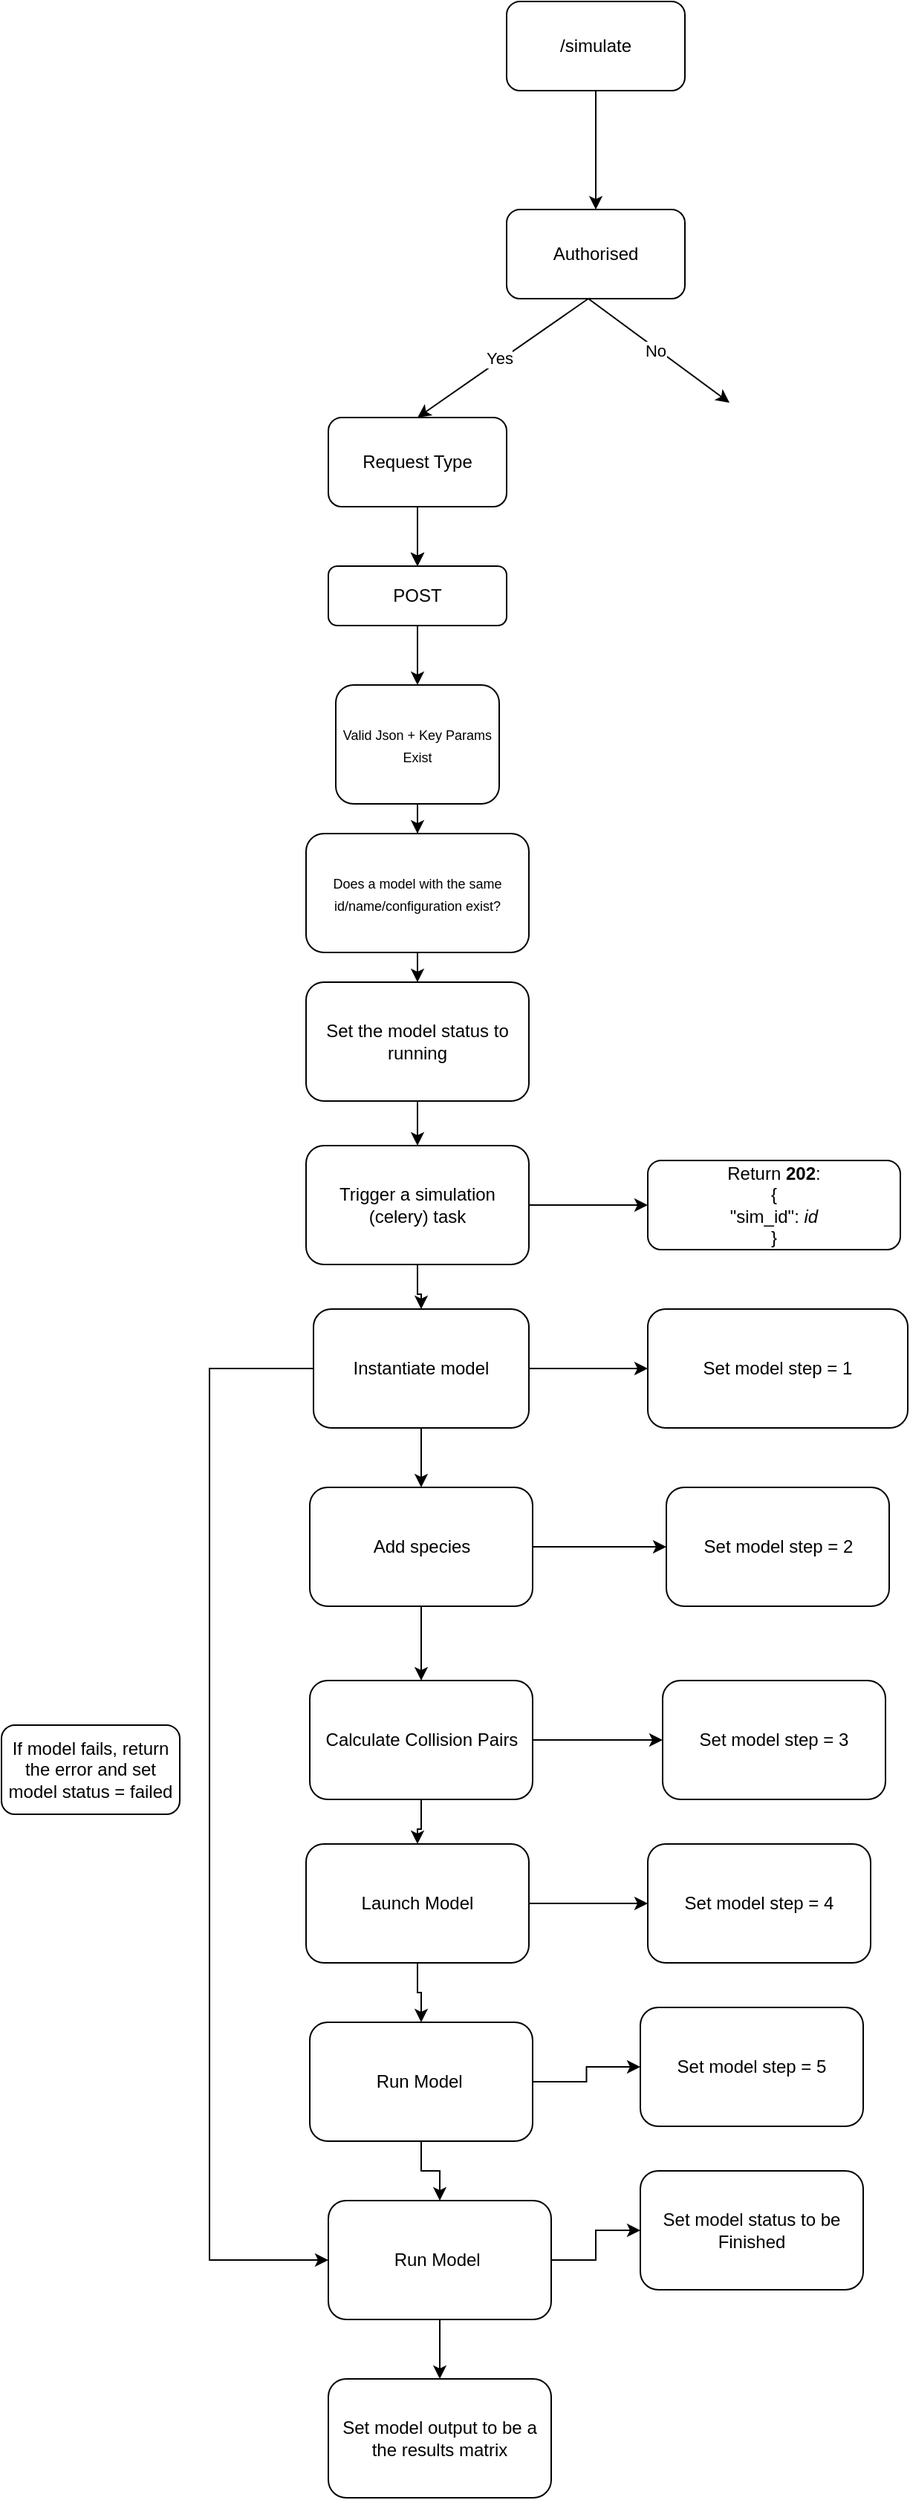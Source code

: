 <mxfile version="24.3.1" type="github">
  <diagram name="Page-1" id="TQ4eBMd5YeBiTXItU8jS">
    <mxGraphModel dx="1509" dy="813" grid="1" gridSize="10" guides="1" tooltips="1" connect="1" arrows="1" fold="1" page="1" pageScale="1" pageWidth="850" pageHeight="1100" math="0" shadow="0">
      <root>
        <mxCell id="0" />
        <mxCell id="1" parent="0" />
        <mxCell id="Oc1wq3lQpYeWBhhOjSAj-4" value="" style="edgeStyle=orthogonalEdgeStyle;rounded=0;orthogonalLoop=1;jettySize=auto;html=1;" edge="1" parent="1" source="Oc1wq3lQpYeWBhhOjSAj-2" target="Oc1wq3lQpYeWBhhOjSAj-3">
          <mxGeometry relative="1" as="geometry" />
        </mxCell>
        <mxCell id="Oc1wq3lQpYeWBhhOjSAj-2" value="/simulate" style="rounded=1;whiteSpace=wrap;html=1;" vertex="1" parent="1">
          <mxGeometry x="370" y="40" width="120" height="60" as="geometry" />
        </mxCell>
        <mxCell id="Oc1wq3lQpYeWBhhOjSAj-3" value="Authorised" style="rounded=1;whiteSpace=wrap;html=1;" vertex="1" parent="1">
          <mxGeometry x="370" y="180" width="120" height="60" as="geometry" />
        </mxCell>
        <mxCell id="Oc1wq3lQpYeWBhhOjSAj-6" value="" style="endArrow=classic;html=1;rounded=0;" edge="1" parent="1">
          <mxGeometry relative="1" as="geometry">
            <mxPoint x="425" y="240" as="sourcePoint" />
            <mxPoint x="310" y="320" as="targetPoint" />
          </mxGeometry>
        </mxCell>
        <mxCell id="Oc1wq3lQpYeWBhhOjSAj-7" value="Yes" style="edgeLabel;resizable=0;html=1;;align=center;verticalAlign=middle;" connectable="0" vertex="1" parent="Oc1wq3lQpYeWBhhOjSAj-6">
          <mxGeometry relative="1" as="geometry">
            <mxPoint x="-3" as="offset" />
          </mxGeometry>
        </mxCell>
        <mxCell id="Oc1wq3lQpYeWBhhOjSAj-10" value="" style="endArrow=classic;html=1;rounded=0;" edge="1" parent="1">
          <mxGeometry relative="1" as="geometry">
            <mxPoint x="425" y="240" as="sourcePoint" />
            <mxPoint x="520" y="310" as="targetPoint" />
          </mxGeometry>
        </mxCell>
        <mxCell id="Oc1wq3lQpYeWBhhOjSAj-11" value="No" style="edgeLabel;resizable=0;html=1;;align=center;verticalAlign=middle;" connectable="0" vertex="1" parent="Oc1wq3lQpYeWBhhOjSAj-10">
          <mxGeometry relative="1" as="geometry">
            <mxPoint x="-3" as="offset" />
          </mxGeometry>
        </mxCell>
        <mxCell id="Oc1wq3lQpYeWBhhOjSAj-17" value="" style="edgeStyle=orthogonalEdgeStyle;rounded=0;orthogonalLoop=1;jettySize=auto;html=1;" edge="1" parent="1" source="Oc1wq3lQpYeWBhhOjSAj-13" target="Oc1wq3lQpYeWBhhOjSAj-16">
          <mxGeometry relative="1" as="geometry" />
        </mxCell>
        <mxCell id="Oc1wq3lQpYeWBhhOjSAj-18" value="" style="edgeStyle=orthogonalEdgeStyle;rounded=0;orthogonalLoop=1;jettySize=auto;html=1;" edge="1" parent="1" source="Oc1wq3lQpYeWBhhOjSAj-13" target="Oc1wq3lQpYeWBhhOjSAj-16">
          <mxGeometry relative="1" as="geometry" />
        </mxCell>
        <mxCell id="Oc1wq3lQpYeWBhhOjSAj-19" value="" style="edgeStyle=orthogonalEdgeStyle;rounded=0;orthogonalLoop=1;jettySize=auto;html=1;" edge="1" parent="1" source="Oc1wq3lQpYeWBhhOjSAj-13" target="Oc1wq3lQpYeWBhhOjSAj-16">
          <mxGeometry relative="1" as="geometry" />
        </mxCell>
        <mxCell id="Oc1wq3lQpYeWBhhOjSAj-13" value="Request Type" style="rounded=1;whiteSpace=wrap;html=1;" vertex="1" parent="1">
          <mxGeometry x="250" y="320" width="120" height="60" as="geometry" />
        </mxCell>
        <mxCell id="Oc1wq3lQpYeWBhhOjSAj-25" value="" style="edgeStyle=orthogonalEdgeStyle;rounded=0;orthogonalLoop=1;jettySize=auto;html=1;" edge="1" parent="1" source="Oc1wq3lQpYeWBhhOjSAj-16" target="Oc1wq3lQpYeWBhhOjSAj-24">
          <mxGeometry relative="1" as="geometry" />
        </mxCell>
        <mxCell id="Oc1wq3lQpYeWBhhOjSAj-16" value="POST" style="rounded=1;whiteSpace=wrap;html=1;" vertex="1" parent="1">
          <mxGeometry x="250" y="420" width="120" height="40" as="geometry" />
        </mxCell>
        <mxCell id="Oc1wq3lQpYeWBhhOjSAj-30" value="" style="edgeStyle=orthogonalEdgeStyle;rounded=0;orthogonalLoop=1;jettySize=auto;html=1;" edge="1" parent="1" source="Oc1wq3lQpYeWBhhOjSAj-24" target="Oc1wq3lQpYeWBhhOjSAj-29">
          <mxGeometry relative="1" as="geometry" />
        </mxCell>
        <mxCell id="Oc1wq3lQpYeWBhhOjSAj-24" value="&lt;font style=&quot;font-size: 9px;&quot;&gt;Valid Json + Key Params Exist&lt;/font&gt;" style="square;whiteSpace=wrap;html=1;rounded=1;" vertex="1" parent="1">
          <mxGeometry x="255" y="500" width="110" height="80" as="geometry" />
        </mxCell>
        <mxCell id="Oc1wq3lQpYeWBhhOjSAj-33" value="" style="edgeStyle=orthogonalEdgeStyle;rounded=0;orthogonalLoop=1;jettySize=auto;html=1;" edge="1" parent="1" source="Oc1wq3lQpYeWBhhOjSAj-29" target="Oc1wq3lQpYeWBhhOjSAj-32">
          <mxGeometry relative="1" as="geometry" />
        </mxCell>
        <mxCell id="Oc1wq3lQpYeWBhhOjSAj-29" value="&lt;font style=&quot;font-size: 9px;&quot;&gt;Does a model with the same id/name/configuration exist?&lt;/font&gt;" style="square;whiteSpace=wrap;html=1;rounded=1;" vertex="1" parent="1">
          <mxGeometry x="235" y="600" width="150" height="80" as="geometry" />
        </mxCell>
        <mxCell id="Oc1wq3lQpYeWBhhOjSAj-35" value="" style="edgeStyle=orthogonalEdgeStyle;rounded=0;orthogonalLoop=1;jettySize=auto;html=1;" edge="1" parent="1" source="Oc1wq3lQpYeWBhhOjSAj-32" target="Oc1wq3lQpYeWBhhOjSAj-34">
          <mxGeometry relative="1" as="geometry" />
        </mxCell>
        <mxCell id="Oc1wq3lQpYeWBhhOjSAj-32" value="Set the model status to running" style="square;whiteSpace=wrap;html=1;rounded=1;" vertex="1" parent="1">
          <mxGeometry x="235" y="700" width="150" height="80" as="geometry" />
        </mxCell>
        <mxCell id="Oc1wq3lQpYeWBhhOjSAj-37" value="" style="edgeStyle=orthogonalEdgeStyle;rounded=0;orthogonalLoop=1;jettySize=auto;html=1;" edge="1" parent="1" source="Oc1wq3lQpYeWBhhOjSAj-34" target="Oc1wq3lQpYeWBhhOjSAj-36">
          <mxGeometry relative="1" as="geometry" />
        </mxCell>
        <mxCell id="Oc1wq3lQpYeWBhhOjSAj-40" value="" style="edgeStyle=orthogonalEdgeStyle;rounded=0;orthogonalLoop=1;jettySize=auto;html=1;" edge="1" parent="1" source="Oc1wq3lQpYeWBhhOjSAj-34" target="Oc1wq3lQpYeWBhhOjSAj-39">
          <mxGeometry relative="1" as="geometry" />
        </mxCell>
        <mxCell id="Oc1wq3lQpYeWBhhOjSAj-34" value="Trigger a simulation (celery) task" style="square;whiteSpace=wrap;html=1;rounded=1;" vertex="1" parent="1">
          <mxGeometry x="235" y="810" width="150" height="80" as="geometry" />
        </mxCell>
        <mxCell id="Oc1wq3lQpYeWBhhOjSAj-36" value="Return &lt;b&gt;202&lt;/b&gt;:&lt;div&gt;{&lt;/div&gt;&lt;div&gt;&quot;sim_id&quot;: &lt;i&gt;id&lt;/i&gt;&lt;/div&gt;&lt;div&gt;}&lt;/div&gt;" style="whiteSpace=wrap;html=1;rounded=1;" vertex="1" parent="1">
          <mxGeometry x="465" y="820" width="170" height="60" as="geometry" />
        </mxCell>
        <mxCell id="Oc1wq3lQpYeWBhhOjSAj-42" value="" style="edgeStyle=orthogonalEdgeStyle;rounded=0;orthogonalLoop=1;jettySize=auto;html=1;" edge="1" parent="1" source="Oc1wq3lQpYeWBhhOjSAj-39" target="Oc1wq3lQpYeWBhhOjSAj-41">
          <mxGeometry relative="1" as="geometry" />
        </mxCell>
        <mxCell id="Oc1wq3lQpYeWBhhOjSAj-44" value="" style="edgeStyle=orthogonalEdgeStyle;rounded=0;orthogonalLoop=1;jettySize=auto;html=1;" edge="1" parent="1" source="Oc1wq3lQpYeWBhhOjSAj-39" target="Oc1wq3lQpYeWBhhOjSAj-43">
          <mxGeometry relative="1" as="geometry" />
        </mxCell>
        <mxCell id="Oc1wq3lQpYeWBhhOjSAj-65" style="edgeStyle=orthogonalEdgeStyle;rounded=0;orthogonalLoop=1;jettySize=auto;html=1;entryX=0;entryY=0.5;entryDx=0;entryDy=0;" edge="1" parent="1" source="Oc1wq3lQpYeWBhhOjSAj-39" target="Oc1wq3lQpYeWBhhOjSAj-59">
          <mxGeometry relative="1" as="geometry">
            <mxPoint x="100" y="1270" as="targetPoint" />
            <Array as="points">
              <mxPoint x="170" y="960" />
              <mxPoint x="170" y="1560" />
            </Array>
          </mxGeometry>
        </mxCell>
        <mxCell id="Oc1wq3lQpYeWBhhOjSAj-39" value="Instantiate model" style="square;whiteSpace=wrap;html=1;rounded=1;" vertex="1" parent="1">
          <mxGeometry x="240" y="920" width="145" height="80" as="geometry" />
        </mxCell>
        <mxCell id="Oc1wq3lQpYeWBhhOjSAj-41" value="Set model step = 1" style="square;whiteSpace=wrap;html=1;rounded=1;" vertex="1" parent="1">
          <mxGeometry x="465" y="920" width="175" height="80" as="geometry" />
        </mxCell>
        <mxCell id="Oc1wq3lQpYeWBhhOjSAj-46" value="" style="edgeStyle=orthogonalEdgeStyle;rounded=0;orthogonalLoop=1;jettySize=auto;html=1;" edge="1" parent="1" source="Oc1wq3lQpYeWBhhOjSAj-43" target="Oc1wq3lQpYeWBhhOjSAj-45">
          <mxGeometry relative="1" as="geometry" />
        </mxCell>
        <mxCell id="Oc1wq3lQpYeWBhhOjSAj-48" value="" style="edgeStyle=orthogonalEdgeStyle;rounded=0;orthogonalLoop=1;jettySize=auto;html=1;" edge="1" parent="1" source="Oc1wq3lQpYeWBhhOjSAj-43" target="Oc1wq3lQpYeWBhhOjSAj-47">
          <mxGeometry relative="1" as="geometry" />
        </mxCell>
        <mxCell id="Oc1wq3lQpYeWBhhOjSAj-43" value="Add species" style="square;whiteSpace=wrap;html=1;rounded=1;" vertex="1" parent="1">
          <mxGeometry x="237.5" y="1040" width="150" height="80" as="geometry" />
        </mxCell>
        <mxCell id="Oc1wq3lQpYeWBhhOjSAj-45" value="Set model step = 2" style="square;whiteSpace=wrap;html=1;rounded=1;" vertex="1" parent="1">
          <mxGeometry x="477.5" y="1040" width="150" height="80" as="geometry" />
        </mxCell>
        <mxCell id="Oc1wq3lQpYeWBhhOjSAj-50" value="" style="edgeStyle=orthogonalEdgeStyle;rounded=0;orthogonalLoop=1;jettySize=auto;html=1;" edge="1" parent="1" source="Oc1wq3lQpYeWBhhOjSAj-47" target="Oc1wq3lQpYeWBhhOjSAj-49">
          <mxGeometry relative="1" as="geometry" />
        </mxCell>
        <mxCell id="Oc1wq3lQpYeWBhhOjSAj-52" value="" style="edgeStyle=orthogonalEdgeStyle;rounded=0;orthogonalLoop=1;jettySize=auto;html=1;" edge="1" parent="1" source="Oc1wq3lQpYeWBhhOjSAj-47" target="Oc1wq3lQpYeWBhhOjSAj-51">
          <mxGeometry relative="1" as="geometry" />
        </mxCell>
        <mxCell id="Oc1wq3lQpYeWBhhOjSAj-47" value="Calculate Collision Pairs" style="square;whiteSpace=wrap;html=1;rounded=1;" vertex="1" parent="1">
          <mxGeometry x="237.5" y="1170" width="150" height="80" as="geometry" />
        </mxCell>
        <mxCell id="Oc1wq3lQpYeWBhhOjSAj-49" value="Set model step = 3" style="square;whiteSpace=wrap;html=1;rounded=1;" vertex="1" parent="1">
          <mxGeometry x="475" y="1170" width="150" height="80" as="geometry" />
        </mxCell>
        <mxCell id="Oc1wq3lQpYeWBhhOjSAj-54" value="" style="edgeStyle=orthogonalEdgeStyle;rounded=0;orthogonalLoop=1;jettySize=auto;html=1;" edge="1" parent="1" source="Oc1wq3lQpYeWBhhOjSAj-51" target="Oc1wq3lQpYeWBhhOjSAj-53">
          <mxGeometry relative="1" as="geometry" />
        </mxCell>
        <mxCell id="Oc1wq3lQpYeWBhhOjSAj-56" value="" style="edgeStyle=orthogonalEdgeStyle;rounded=0;orthogonalLoop=1;jettySize=auto;html=1;" edge="1" parent="1" source="Oc1wq3lQpYeWBhhOjSAj-51" target="Oc1wq3lQpYeWBhhOjSAj-55">
          <mxGeometry relative="1" as="geometry" />
        </mxCell>
        <mxCell id="Oc1wq3lQpYeWBhhOjSAj-51" value="Launch Model" style="square;whiteSpace=wrap;html=1;rounded=1;" vertex="1" parent="1">
          <mxGeometry x="235" y="1280" width="150" height="80" as="geometry" />
        </mxCell>
        <mxCell id="Oc1wq3lQpYeWBhhOjSAj-53" value="Set model step = 4" style="square;whiteSpace=wrap;html=1;rounded=1;" vertex="1" parent="1">
          <mxGeometry x="465" y="1280" width="150" height="80" as="geometry" />
        </mxCell>
        <mxCell id="Oc1wq3lQpYeWBhhOjSAj-58" value="" style="edgeStyle=orthogonalEdgeStyle;rounded=0;orthogonalLoop=1;jettySize=auto;html=1;" edge="1" parent="1" source="Oc1wq3lQpYeWBhhOjSAj-55" target="Oc1wq3lQpYeWBhhOjSAj-57">
          <mxGeometry relative="1" as="geometry" />
        </mxCell>
        <mxCell id="Oc1wq3lQpYeWBhhOjSAj-60" value="" style="edgeStyle=orthogonalEdgeStyle;rounded=0;orthogonalLoop=1;jettySize=auto;html=1;" edge="1" parent="1" source="Oc1wq3lQpYeWBhhOjSAj-55" target="Oc1wq3lQpYeWBhhOjSAj-59">
          <mxGeometry relative="1" as="geometry" />
        </mxCell>
        <mxCell id="Oc1wq3lQpYeWBhhOjSAj-55" value="Run Model&amp;nbsp;" style="square;whiteSpace=wrap;html=1;rounded=1;" vertex="1" parent="1">
          <mxGeometry x="237.5" y="1400" width="150" height="80" as="geometry" />
        </mxCell>
        <mxCell id="Oc1wq3lQpYeWBhhOjSAj-57" value="Set model step = 5" style="square;whiteSpace=wrap;html=1;rounded=1;" vertex="1" parent="1">
          <mxGeometry x="460" y="1390" width="150" height="80" as="geometry" />
        </mxCell>
        <mxCell id="Oc1wq3lQpYeWBhhOjSAj-62" value="" style="edgeStyle=orthogonalEdgeStyle;rounded=0;orthogonalLoop=1;jettySize=auto;html=1;" edge="1" parent="1" source="Oc1wq3lQpYeWBhhOjSAj-59" target="Oc1wq3lQpYeWBhhOjSAj-61">
          <mxGeometry relative="1" as="geometry" />
        </mxCell>
        <mxCell id="Oc1wq3lQpYeWBhhOjSAj-64" value="" style="edgeStyle=orthogonalEdgeStyle;rounded=0;orthogonalLoop=1;jettySize=auto;html=1;" edge="1" parent="1" source="Oc1wq3lQpYeWBhhOjSAj-59" target="Oc1wq3lQpYeWBhhOjSAj-63">
          <mxGeometry relative="1" as="geometry" />
        </mxCell>
        <mxCell id="Oc1wq3lQpYeWBhhOjSAj-59" value="Run Model&amp;nbsp;" style="square;whiteSpace=wrap;html=1;rounded=1;" vertex="1" parent="1">
          <mxGeometry x="250" y="1520" width="150" height="80" as="geometry" />
        </mxCell>
        <mxCell id="Oc1wq3lQpYeWBhhOjSAj-61" value="Set model status to be Finished" style="square;whiteSpace=wrap;html=1;rounded=1;" vertex="1" parent="1">
          <mxGeometry x="460" y="1500" width="150" height="80" as="geometry" />
        </mxCell>
        <mxCell id="Oc1wq3lQpYeWBhhOjSAj-63" value="Set model output to be a the results matrix" style="square;whiteSpace=wrap;html=1;rounded=1;" vertex="1" parent="1">
          <mxGeometry x="250" y="1640" width="150" height="80" as="geometry" />
        </mxCell>
        <mxCell id="Oc1wq3lQpYeWBhhOjSAj-66" value="If model fails, return the error and set model status = failed" style="rounded=1;whiteSpace=wrap;html=1;" vertex="1" parent="1">
          <mxGeometry x="30" y="1200" width="120" height="60" as="geometry" />
        </mxCell>
      </root>
    </mxGraphModel>
  </diagram>
</mxfile>
